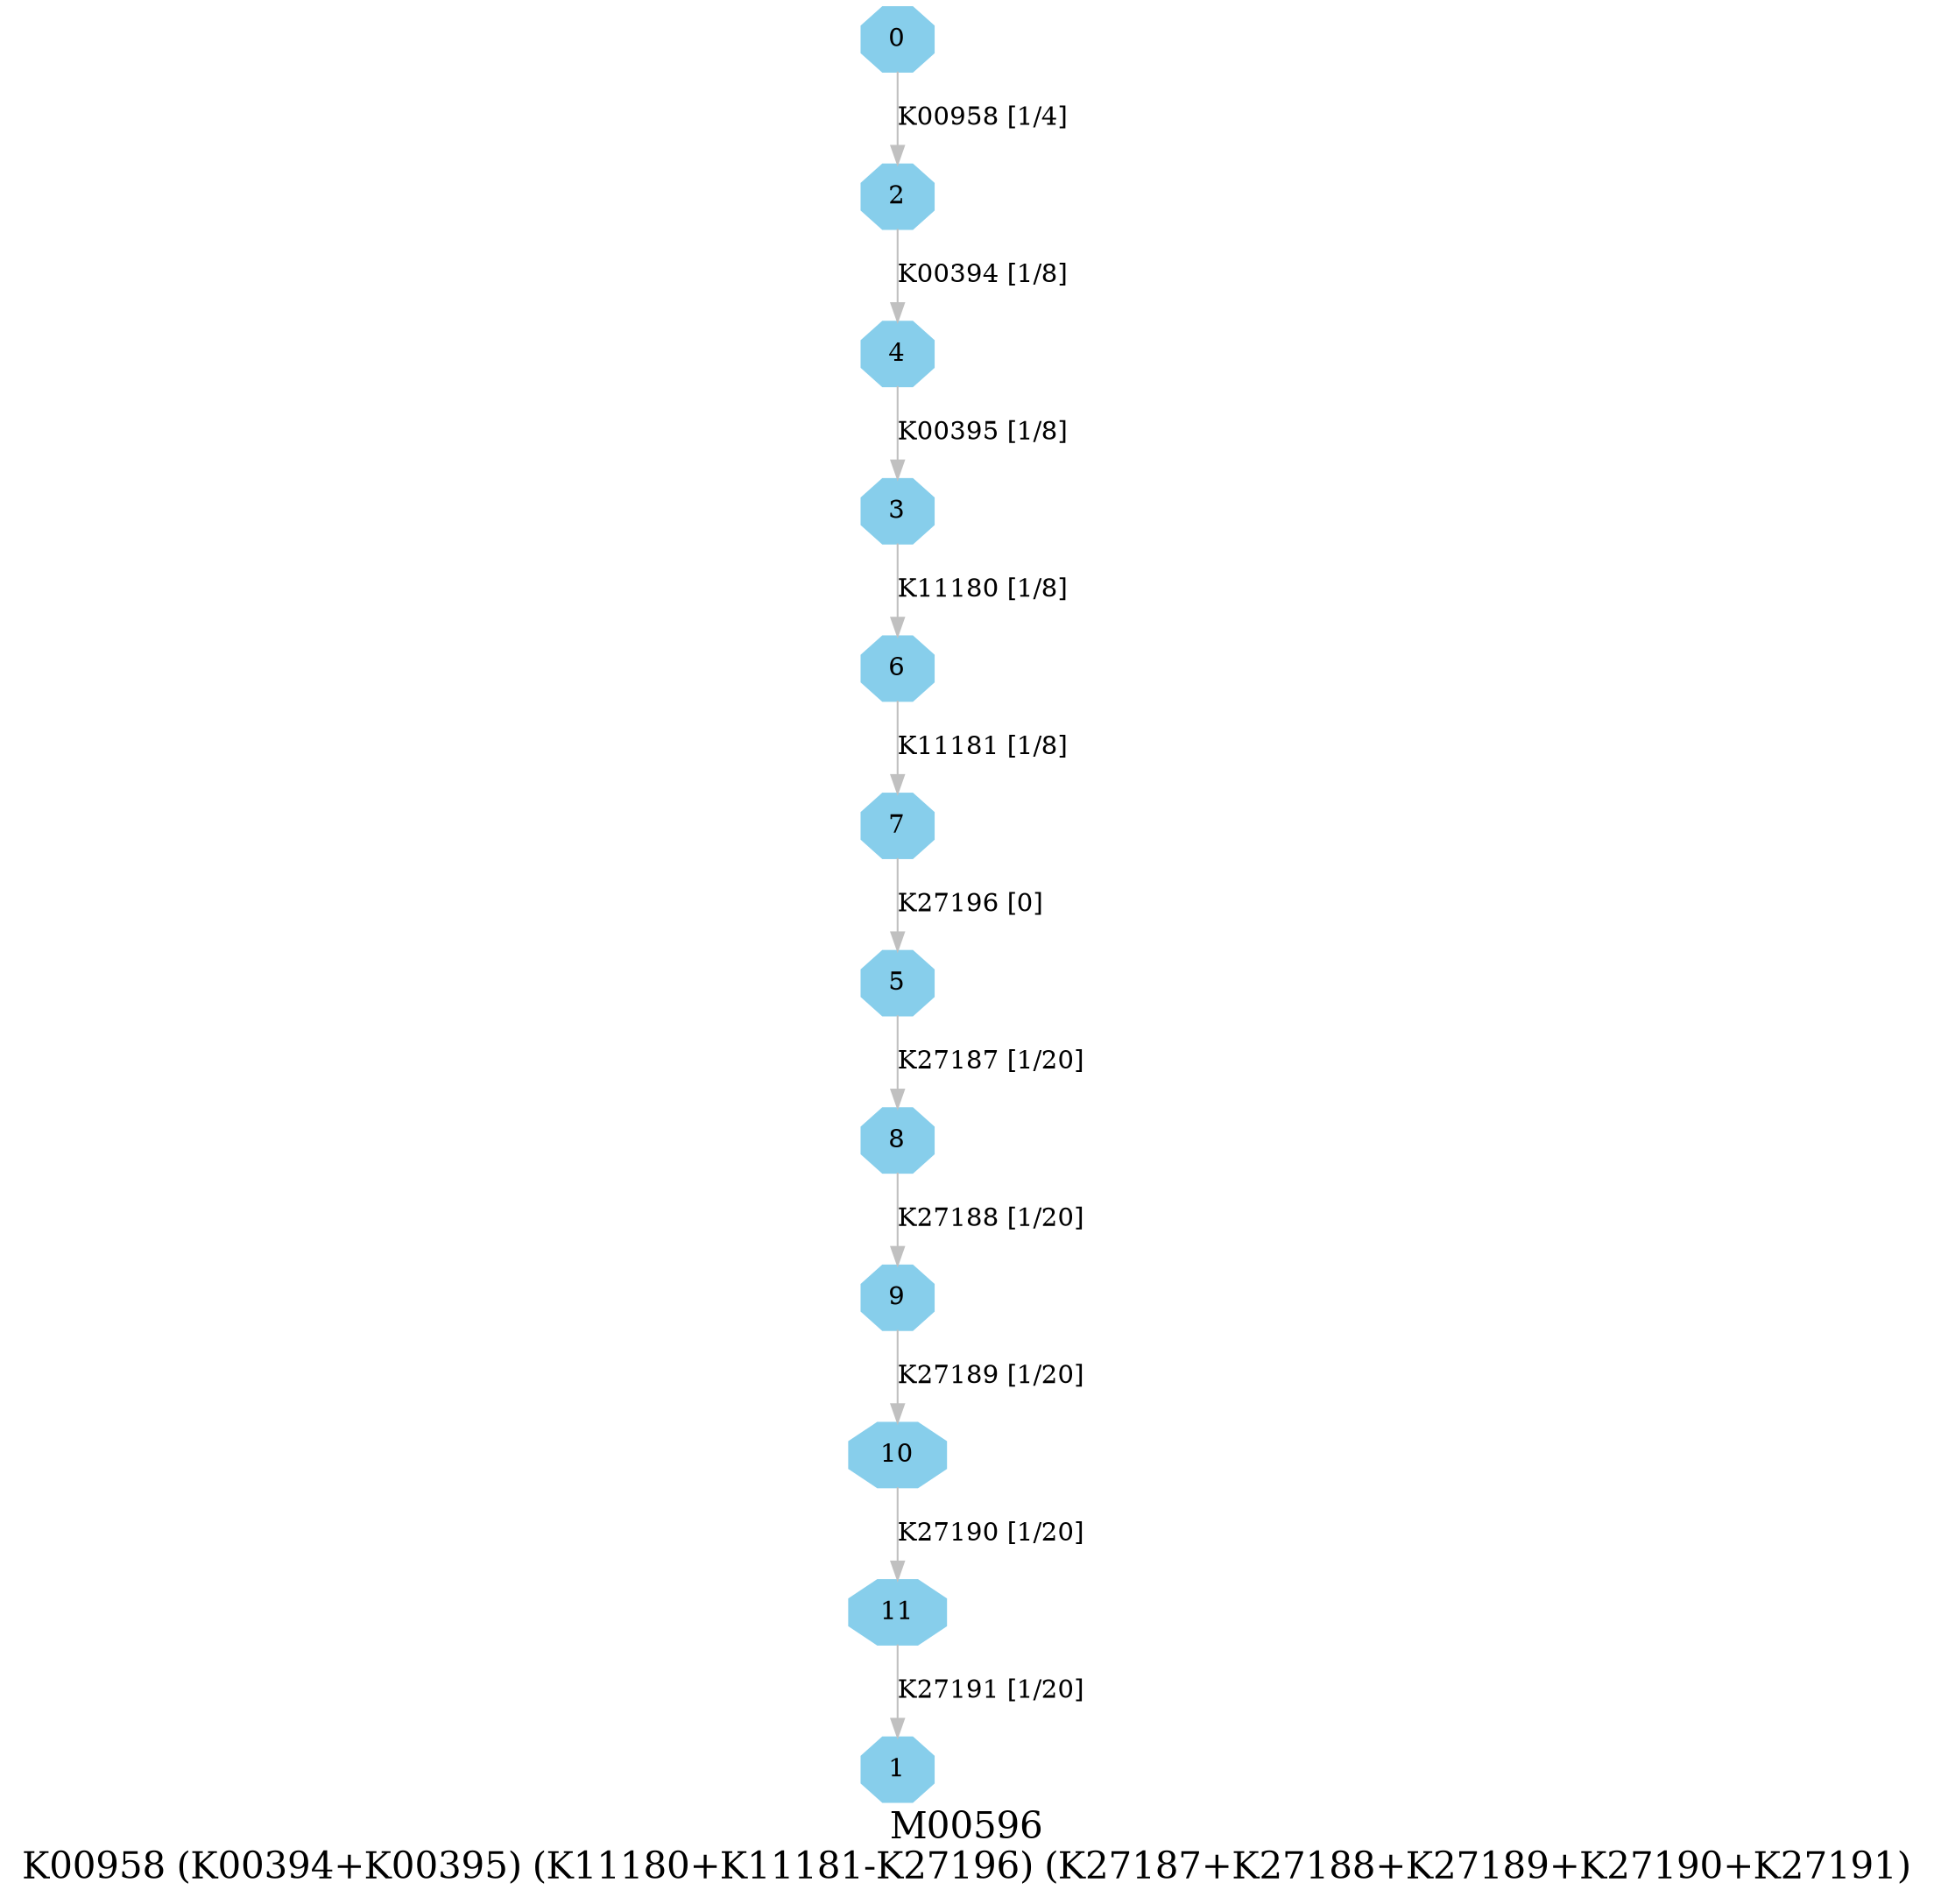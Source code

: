 digraph G {
graph [label="M00596
K00958 (K00394+K00395) (K11180+K11181-K27196) (K27187+K27188+K27189+K27190+K27191)",fontsize=20];
node [shape=box,style=filled];
edge [len=3,color=grey];
{node [width=.3,height=.3,shape=octagon,style=filled,color=skyblue] 0 1 2 3 4 5 6 7 8 9 10 11 }
0 -> 2 [label="K00958 [1/4]"];
2 -> 4 [label="K00394 [1/8]"];
3 -> 6 [label="K11180 [1/8]"];
4 -> 3 [label="K00395 [1/8]"];
5 -> 8 [label="K27187 [1/20]"];
6 -> 7 [label="K11181 [1/8]"];
7 -> 5 [label="K27196 [0]"];
8 -> 9 [label="K27188 [1/20]"];
9 -> 10 [label="K27189 [1/20]"];
10 -> 11 [label="K27190 [1/20]"];
11 -> 1 [label="K27191 [1/20]"];
}